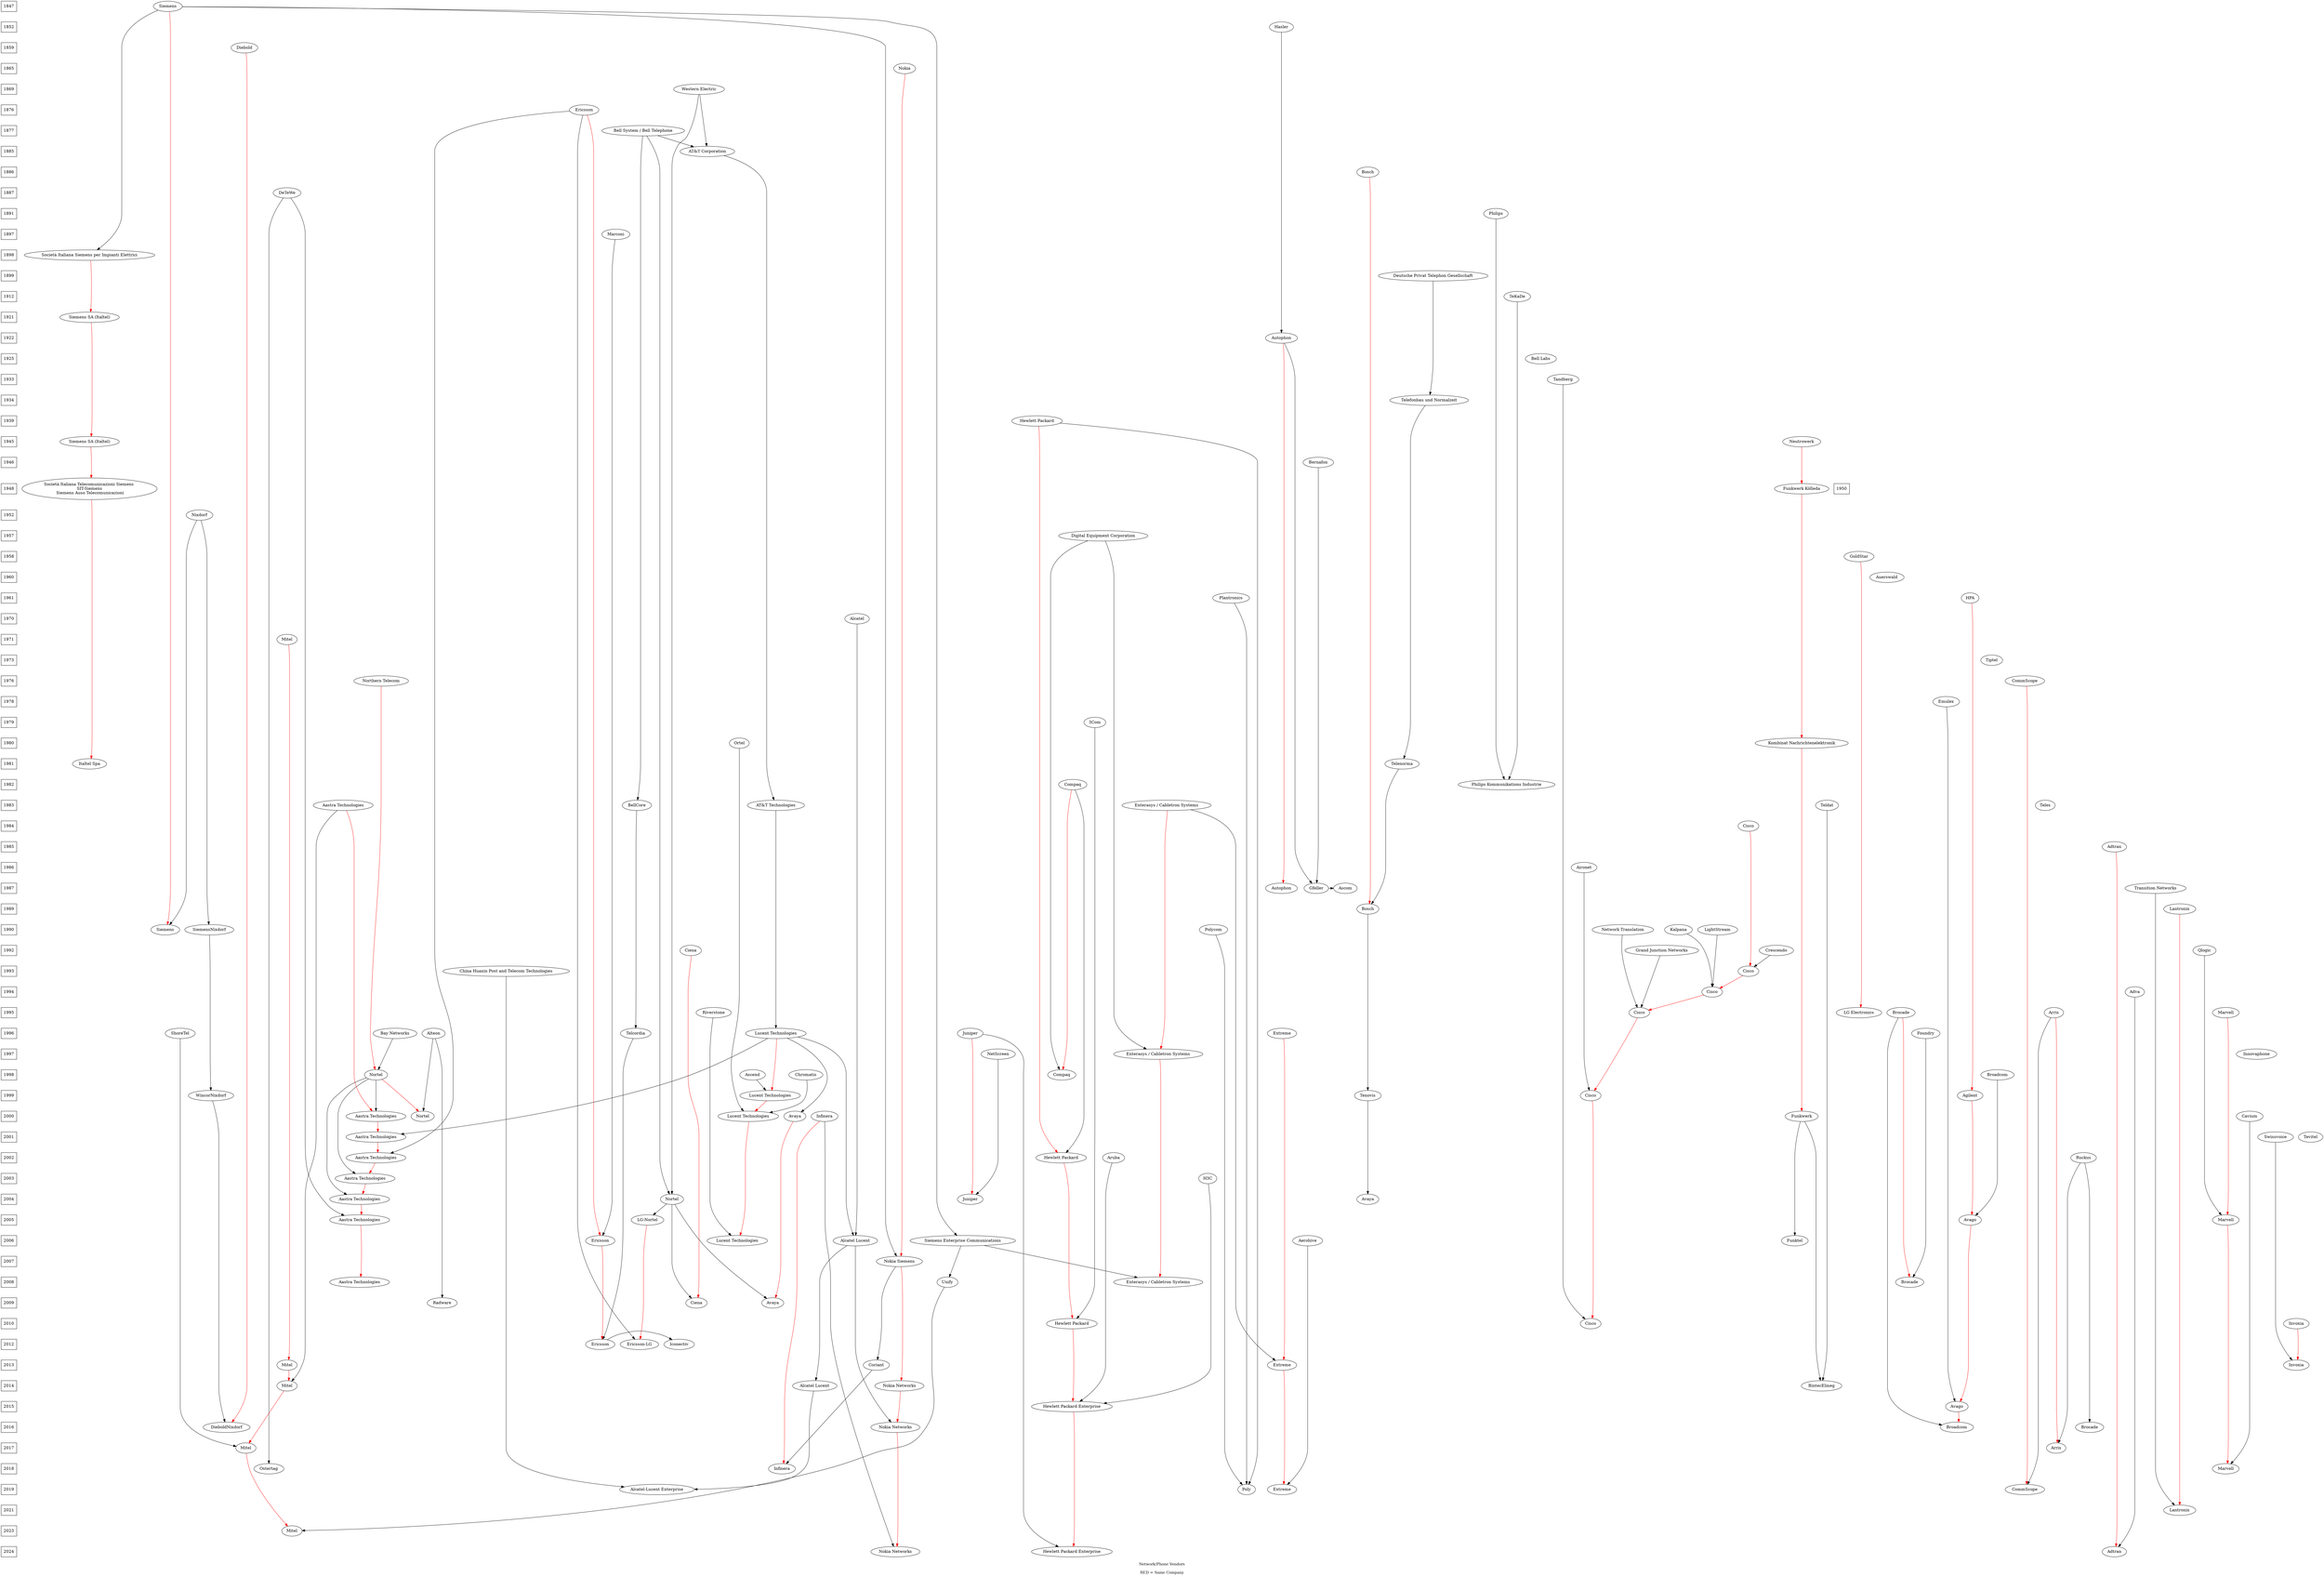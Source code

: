 digraph Vendor {
//graph [nodesep=0.5, ranksep=0.5];
//rankdir=RL;
//rankdir=LR;
clusterrank=LR
//compound=true;
//edge [dir="both"]
//concentrate=true

{
    // 1847
    rank=same;
    1847 [shape=box]
    Siemens

}

{
    // 1847
    rank=same;
    1852 [shape=box]
    Hasler

}

{
    // 1859
    rank=same;
    1859 [shape=box]
    Diebold

}

{
    // 1865
    rank=same;
    1865 [shape=box]
    Nokia

}

{
    // 1869
    rank=same;
    1869 [shape=box]
    Western [label="Western Electric"];

}

{
    // 1876
    rank=same;
    1876 [shape=box]
    Ericsson

}

{
    // 1877
    rank=same;
    1877 [shape=box]
    BellSys [label="Bell System / Bell Telephone"];

}

{
    // 1885
    rank=same;
    1885 [shape=box]
    ATTCorp [label="AT&T Corporation"];

}

{
    // 1886
    rank=same;
    1886 [shape=box]
    Bosch

}

{
    // 1887
    rank=same;
    1887 [shape=box]
    DeTeWe

}

{
    // 1891
    rank=same;
    1891 [shape=box]
    Philips

}

{
    // 1897
    rank=same;
    1897 [shape=box]
    Marconi

}

{
    // 1898
    rank=same;
    1898 [shape=box]
    Italtel [label="Società Italiana Siemens per Impianti Elettrici"];

}

{
    // 1899
    rank=same;
    1899 [shape=box]
    DeutschePrivatTelephonGesellschaft [label="Deutsche Privat Telephon Gesellschaft"];

}

{
    // 1912
    rank=same;
    1912 [shape=box]
    TeKaDe

}

{
    // 1921
    rank=same;
    1921 [shape=box]
    Italtel1921 [label="Siemens SA (Italtel)"];
}

{
    // 1922
    rank=same;
    1922 [shape=box]
    Autophon
}

{
    // 1925
    rank=same;
    1925 [shape=box]
    Bell [label="Bell Labs"];

}

{
    // 1933
    rank=same;
    1933 [shape=box]
    Tandberg

}

{
    // 1934
    rank=same;
    1934 [shape=box]
    TN [label="Telefonbau und Normalzeit"];

}

{
    // 1939
    rank=same;
    1939 [shape=box]
    HP [label="Hewlett Packard"];

}

{
    // 1945
    rank=same;
    1945 [shape=box];
    Neutrowerk
    Italtel1945 [label="Siemens SA (Italtel)"];

}

{
    // 1946
    rank=same;
    1946 [shape=box];
    Bernafon

}

{
    // 1948
    rank=same;
    1948 [shape=box];
    FunkwerkKolleda [label="Funkwerk Kölleda"];

}

{
    // 1950
    rank=same;
    1950 [shape=box];
    Italtel1950 [label="Società Italiana Telecomunicazioni Siemens \n SIT-Siemens \n Siemens Auso Telecomunicazioni"];

}

{
    // 1952
    rank=same;
    1952 [shape=box]
    Nixdorf

}

{
    // 1957
    rank=same;
    1957 [shape=box]
    DEC [label="Digital Equipment Corporation"];

}

{
    // 1958
    rank=same;
    1958 [shape=box]
    GoldStar

}

{
    // 1960
    rank=same;
    1960 [shape=box]
    Auerswald

}

{
    // 1961
    rank=same;
    1961 [shape=box]
    HPA
    Plantronics

}


{
    // 1970
    rank=same;
    1970 [shape=box]
    Alcatel

}

{
    // 1971
    rank=same;
    1971 [shape=box]
    Mitel

}

{
    // 1973
    rank=same;
    1973 [shape=box]
    Tiptel

}

{
    // 1976
    rank=same;
    1976 [shape=box]
    Northern [label="Northern Telecom"];
    CommScope

}

{
    // 1978
    rank=same;
    1978 [shape=box]
    Emulex

}

{
    // 1979
    rank=same;
    1979 [shape=box]
    ThreeCom [label="3Com"];

}

{
    //1980
    rank=same;
    1980 [shape=box]
    Ortel
    KombinatNachrichtenelektronik [label="Kombinat Nachrichtenelektronik"];

}

{
    //1981
    rank=same;
    1981 [shape=box]
    Telenorma
    Italtel1981 [label="Italtel Spa"];

}

{
    //1982
    rank=same;
    1982 [shape=box]
    Compaq
    PKI [label="Philips Kommunikations Industrie"];

}

{
    //1983
    rank=same;
    1983 [shape=box]
    ATT [label="AT&T Technologies"];
    Aastra [label="Aastra Technologies"];
    BellCore 
    Enterasys [label="Enterasys / Cabletron Systems"];
    Teles
    Teldat

}

{
    //1984
    rank=same;
    1984 [shape=box]
    Cisco

}

{
    //1985
    rank=same;
    1985 [shape=box]
    Adtran

}

{
    //1986
    rank=same;
    1986 [shape=box]
    Aironet

}

{
    //1987
    rank=same;
    1987 [shape=box]
    Transition [label="Transition Networks"];
    Autophon1987 [label="Autophon"];
    Gfeller
    Ascom

}

{   
    //1989
    rank=same;
    1989 [shape=box]
    Lantronix
    Bosch1989 [label="Bosch"];
    
}

{   
    //1990
    rank=same;
    1990 [shape=box]
    Polycom
    Kalpana
    LightStream
    NetworkTranslation [label="Network Translation"];
    Siemens1990 [label="Siemens"];
    SiemensNixdorf

}


{   
    //1992
    rank=same;
    1992 [shape=box]
    Ciena
    Qlogic
    GrandJunctionNetworks [label="Grand Junction Networks"];

}

{   
    //1993
    rank=same;
    1993 [shape=box]
    Cisco1993 [label="Cisco"]
    ChinaHuaxinPost [label="China Huaxin Post and Telecom Technologies"];

}

{   
    //1994
    rank=same;
    1994 [shape=box]
    Adva
    Cisco1994 [label="Cisco"];

}

{   
    //1995
    rank=same;
    1995 [shape=box]
    Brocade
    Riverstone
    Marvell
    Cisco1995 [label="Cisco"];
    Arris
    LGElectronics [label="LG Electronics"];

}

{   
    //1996
    rank=same;
    1996 [shape=box]
    Lucent [label="Lucent Technologies"];
    Alteon
    Bay [label="Bay Networks"];
    Telcordia
    Extreme
    Foundry
    ShoreTel
    Juniper

}

{   
    //1997
    rank=same;
    1997 [shape=box]
    Enterasys1997 [label="Enterasys / Cabletron Systems"];
    NetScreen
    Innovaphone

}


{
    //1998
    rank=same;
    1998 [shape=box]
    Nortel1998 [label="Nortel"];
    Broadcom
    Chromatis
    Compaq1998 [label="Compaq"];

}

{
    //1999
    rank=same;
    1999 [shape=box]
    Agilent
    Lucent1999 [label="Lucent Technologies"];
    Cisco1999 [label="Cisco"];
    Tenovis
    WincorNixdorf

}

{
    //2000
    rank=same;
    2000 [shape=box]
    Nortel2000 [label="Nortel"];
    Avaya
    Infinera
    Aastra2000 [label="Aastra Technologies"];
    Lucent2000 [label="Lucent Technologies"];
    Cavium
    Funkwerk

}

{
    //2001
    rank=same;
    2001 [shape=box]
    Aastra2001 [label="Aastra Technologies"];
    Swissvoice
    Tevitel

}

{
    //2002
    rank=same;
    2002 [shape=box]
    Aastra2002 [label="Aastra Technologies"];
    HP2002 [label="Hewlett Packard"];
    Aruba
    Ruckus

}

{
    //2003
    rank=same;
    2003 [shape=box]
    Aastra2003 [label="Aastra Technologies"];
    H3C

}

{
    //2004
    rank=same;
    2004 [shape=box]
    Aastra2004 [label="Aastra Technologies"];
    Juniper2004 [label="Juniper"];
    Avaya2004 [label="Avaya"]
}

{
    //2005
    rank=same;
    2005 [shape=box]
    Avago
    Aastra2005 [label="Aastra Technologies"];
    Marvell2005 [label="Marvell"]
    LGNortel [label="LG-Nortel"]

}

{
    //2006
    rank=same;
    2006 [shape=box]
    Lucent2006 [label="Lucent Technologies"];
    AlcatelLucent [label="Alcatel Lucent"];
    Ericsson2006 [label="Ericsson"];
    Aerohive
    SiemensEnt [label="Siemens Enterprise Communications"];
    Funktel

}

{
    //2007
    rank=same;
    2007 [shape=box]
    NokiaSiemens [label="Nokia Siemens"];

}

{
    //2008
    rank=same;
    2008 [shape=box]
    Unify
    Brocade2008 [label="Brocade"];
    Aastra2008 [label="Aastra Technologies"];
    Enterasys2008 [label="Enterasys / Cabletron Systems"];

}

{
    //2009
    rank=same;
    2009 [shape=box]
    Avaya2009 [label="Avaya"];
    Ciena2009 [label="Ciena"];
    Radware2009 [label="Radware"];

}

{
    //2010
    rank=same;
    2010 [shape=box]
    HP2010 [label="Hewlett Packard"];
    Cisco2010 [label="Cisco"];
    Invoxia

}

{
    //2012
    rank=same;
    2012 [shape=box]
    Ericsson2012 [label="Ericsson"];
    Iconectiv
    EricssonLG [label="Ericsson-LG"];

}

{
    //2013
    rank=same;
    2013 [shape=box]
    Coriant
    Extreme2013 [label="Extreme"];
    Mitel2013 [label="Mitel"];
    Invoxia2013 [label="Invoxia"];

}

{
    //2014
    rank=same;
    2014 [shape=box]
    NokiaNet [label="Nokia Networks"];
    Mitel2014 [label="Mitel"];
    BintecElmeg
    AlcatelLucent2014 [label="Alcatel Lucent"];

}

{
    //2015
    rank=same;
    2015 [shape=box]
    HPE [label="Hewlett Packard Enterprise"];
    Avago2015 [label="Avago"];

}

{
    //2016
    rank=same;
    2016 [shape=box]
    NokiaNet2016 [label="Nokia Networks"];
    Broadcom2016 [label="Broadcom"];
    Brocade2016 [label="Brocade"];
    DieboldNixdorf

}

{
    //2017
    rank=same;
    2017 [shape=box]
    Mitel2017 [label="Mitel"];
    Arris2017 [label="Arris"];

}
   
{
    //2018
    rank=same;
    2018 [shape=box]
    Infinera2018 [label="Infinera"];
    Marvell2018 [label="Marvell"];
    Ostertag
}

{
    //2019
    rank=same;
    2019 [shape=box]
    Extreme2019 [label="Extreme"];
    Poly
    CommScope2019 [label="CommScope"];
    ALE [label="Alcatel-Lucent Enterprise"];

}

{
    //2021
    rank=same;
    2021 [shape=box]
    Lantronix2021 [label="Lantronix"];
}

{
    //2023
    rank=same;
    2023 [shape=box]
    Mitel2023 [label="Mitel"];

}

{
    //2024
    rank=same;
    2024 [shape=box]
    Adtran2024 [label="Adtran"];
    NokiaNet2024 [label="Nokia Networks"];
    HPE2024 [label="Hewlett Packard Enterprise"];

}


    // This is an hack to make the years box on the left
    subgraph cluster_hackyears { 1847 -> 1852 -> 1859 -> 1865 -> 1869 -> 1876 -> 1877 -> 1885 -> 1886 -> 1887 -> 1891 -> 1897 -> 1898 -> 1899 -> 1912 -> 1921 -> 1922 -> 1925 -> 1933 -> 1934 -> 1939 -> 1945 -> 1946 -> 1948 -> 1952 -> 1957 -> 1958 -> 1960 -> 1961 -> 1970 -> 1971 -> 1973 -> 1976 -> 1978 -> 1979 -> 1980 -> 1981 -> 1982 -> 1983 -> 1984 -> 1985 -> 1986 -> 1987 -> 1989 -> 1990 -> 1992 -> 1993 -> 1994 -> 1995 -> 1996 -> 1997 -> 1998 -> 1999 -> 2000 -> 2001 -> 2002 -> 2003 -> 2004 -> 2005 -> 2006 -> 2007 -> 2008 -> 2009 -> 2010 -> 2012 -> 2013 -> 2014 -> 2015 -> 2016 -> 2017 -> 2018 -> 2019 -> 2021 -> 2023 -> 2024 [style="invis"] }

    // Nortel History
    subgraph cluster_nortelyears { Nortel1998 -> Nortel2000 [style="invis"] }
    Northern -> Nortel1998 -> Nortel2000 [color=red]

    // Lucent History
    subgraph cluster_lucentyears { Lucent -> Lucent1999 -> Lucent2000  -> Lucent2006 [style="invis"] }
    Lucent -> Lucent1999 -> Lucent2000 -> Lucent2006 [color=red]

    // Adtran History
    subgraph cluster_adtranyears { Adtran -> Adtran2024 [style="invis"] }
    Adtran -> Adtran2024 [color=red]

    // Avaya History
    subgraph cluster_avayayears { Avaya -> Avaya2009 [style="invis"] }
    Avaya -> Avaya2009 [color=red]

    //HP History
    subgraph cluster_hp { HP -> HP2002 -> HP2010 -> HPE [style="invis"] }
    HP -> HP2002 -> HP2010 -> HPE [color=red]

    // Nokia History
    subgraph cluster_nokiayears { Nokia -> NokiaSiemens -> NokiaNet -> NokiaNet2016 -> NokiaNet2024 [style="invis"] }
    Nokia -> NokiaSiemens -> NokiaNet -> NokiaNet2016 -> NokiaNet2024 [color=red]

    //Ericsson History
    subgraph cluster_ericssonyears { Ericsson -> Ericsson2006 -> Ericsson2012 [style="invis"] }
    Ericsson -> Ericsson2006 -> Ericsson2012 [color=red]

    //Infinera History
    subgraph cluster_infinerayears { Infinera -> Infinera2018 [style="invis"] }
    Infinera -> Infinera2018 [color=red]

    //Infinera History
    subgraph cluster_cienayears { Ciena -> Ciena2009 [style="invis"] }
    Ciena -> Ciena2009 [color=red]

    //Mitel History
    subgraph cluster_mitelyears { Mitel -> Mitel2013 -> Mitel2014 -> Mitel2023 [style="invis"] }
    Mitel -> Mitel2013 -> Mitel2014 -> Mitel2017 -> Mitel2023 [color=red]

    //Extreme History
    subgraph cluster_extremeyears { Extreme -> Extreme2013-> Extreme2019 [style="invis"] }
    Extreme -> Extreme2013-> Extreme2019 [color=red]

    //Brocade History
    subgraph cluster_brocadeyears { Brocade -> Brocade2008 [style="invis"] }
    Brocade -> Brocade2008 [color=red]

    //Lantronix History
    subgraph cluster_lantronixyears { Lantronix -> Lantronix2021 [style="invis"] }
    Lantronix -> Lantronix2021 [color=red]

    //Aastra History
    subgraph cluster_broadcomyears {   Aastra -> Aastra2000 -> Aastra2001 -> Aastra2002 -> Aastra2003 -> Aastra2004 -> Aastra2005 -> Aastra2008 [style="invis"] }
    Aastra -> Aastra2000 -> Aastra2001 -> Aastra2002 -> Aastra2003 -> Aastra2004 -> Aastra2005 -> Aastra2008 [color=red]

    //Broadcom History
    subgraph cluster_broadcomyears {  HPA -> Agilent -> Avago -> Avago2015 -> Broadcom2016 [style="invis"] }
    HPA -> Agilent -> Avago -> Avago2015 -> Broadcom2016 [color=red]
    Broadcom -> Avago

    //HPE History
    subgraph cluster_hpeyears {  HPE -> HPE2024 [style="invis"] }
    HPE -> HPE2024 [color=red]
    
    //Compaq History
    subgraph cluster_compaqyears { Lantronix -> Lantronix2021 [style="invis"] }
    Compaq -> Compaq1998 [color=red]
    
    //Marvell History
    subgraph cluster_marvellyears { Marvell -> Marvell2005 -> Marvell2018 [style="invis"] }
    Marvell -> Marvell2005 -> Marvell2018 [color=red]

    //Cisco History
    subgraph cluster_ciscoyears { Cisco -> Cisco1993 -> Cisco1994 -> Cisco1995 -> Cisco1999 -> Cisco2010 [style="invis"] }
    Cisco -> Cisco1993 -> Cisco1994 -> Cisco1995 -> Cisco1999 -> Cisco2010 [color=red]

    //Juniper History
    subgraph cluster_juniperyears { Juniper -> Juniper2004 [style="invis"] }
    Juniper -> Juniper2004 [color=red]

    //Cabletron Enterasys History
    subgraph cluster_enterasysyears { Enterasys -> Enterasys1997 -> Enterasys2008 [style="invis"] }
    Enterasys -> Enterasys1997 -> Enterasys2008 [color=red]

    // Commscope History
    subgraph cluster_commscopyears { CommScope -> CommScope2019 [style="invis"] }
    CommScope -> CommScope2019 [color=red]

    // Arris History
    subgraph cluster_arrisyears { Arris -> Arris2017 [style="invis"] }
    Arris -> Arris2017 [color=red]

    // Arris History
    subgraph cluster_boschyears { Bosch -> Bosch1989 [style="invis"] }
    Bosch -> Bosch1989 [color=red]

    // Arris History
    subgraph cluster_siemensyears { Siemens -> Siemens1990 [style="invis"] }
    Siemens -> Siemens1990 [color=red]

    // Arris History
    subgraph cluster_dieboldyears { Diebold -> DieboldNixdorf [style="invis"] }
    Diebold -> DieboldNixdorf [color=red]

    // Invoxia History
    subgraph cluster_invoxiayears { Invoxia -> Invoxia2013 [style="invis"] }
    Invoxia -> Invoxia2013 [color=red]
    
    // Autophon History
    subgraph cluster_Autophonyears { Autophon -> Autophon1987 [style="invis"] }
    Autophon -> Autophon1987 [color=red]

    // LG History
    subgraph cluster_lgyears { GoldStar -> LGElectronics [style="invis"] }
    GoldStar -> LGElectronics [color=red]

    // Italtel History
    subgraph cluster_italtelyears { Italtel -> Italtel1921 -> Italtel1945 -> Italtel1950 -> Italtel1981 [style="invis"] }
    Italtel -> Italtel1921 -> Italtel1945 -> Italtel1950 -> Italtel1981 [color=red]


    // Neutrowerk History
    // Not accurate in 1992 two VEB company merged, but I don't understand how
    Neutrowerk -> FunkwerkKolleda -> KombinatNachrichtenelektronik -> Funkwerk [color=red]

// Acquisition List

BellSys -> BellCore -> Telcordia -> Ericsson2012 -> Iconectiv

Alcatel -> AlcatelLucent -> AlcatelLucent2014 -> ALE

Western -> ATTCorp
BellSys -> ATTCorp -> ATT

Bay -> Nortel1998

Alteon -> Nortel2000
Alteon -> Radware2009

BellSys -> Nortel
Western -> Nortel
Nortel -> Avaya2009
Lucent -> Avaya

// Lucent Stuff
ATT -> Lucent -> AlcatelLucent -> NokiaNet2016
ChinaHuaxinPost -> ALE

// Lucent Acquisitions
Ascend -> Lucent1999
Chromatis -> Lucent2000
Ortel -> Lucent2000

Nortel -> Ciena2009

// Siemens and Nokia Stuff
NokiaSiemens -> Coriant -> Infinera2018
Infinera -> NokiaNet2024
Siemens -> NokiaSiemens
Siemens -> SiemensEnt -> Unify
SiemensEnt -> Enterasys2008
Siemens -> Italtel

Nixdorf -> Siemens1990
Nixdorf -> SiemensNixdorf -> WincorNixdorf -> DieboldNixdorf

Adva -> Adtran2024

// I don't know when it was founded ????
//Patapsco -> 
Transition -> Lantronix2021
Marconi -> Ericsson2006


//Ericsson -> Saab 
//Tandberg -> Ericsson // Video Encoder


//Matra -> Aastra
Lucent -> Aastra2001 //Video
Ericsson -> Aastra2002 // Cable
Nortel1998 -> Aastra2000 //Phone
Nortel1998 -> Aastra2003 //CVX CSG
Nortel1998 -> Aastra2004 //Ascom

Aastra -> Mitel2014
DeTeWe -> Aastra2005
DeTeWe -> Ostertag
ShoreTel -> Mitel2017
Unify -> Mitel2023

Aerohive -> Extreme2019
Enterasys -> Extreme2013

// LG and Nortel later acquired by Ericsson
Nortel -> LGNortel
Ericsson -> EricssonLG
LGNortel -> EricssonLG [color=red]


Aruba -> HPE
ThreeCom -> HP2010
H3C -> HPE // Owned by 49%

Ruckus -> Brocade2016
Ruckus -> Arris2017
Foundry -> Brocade2008

Brocade -> Broadcom2016
Emulex -> Avago2015

Cavium -> Marvell2018
Qlogic -> Marvell2005

HP -> Poly
Plantronics -> Poly
Polycom -> Poly

DEC -> Enterasys1997
DEC -> Compaq1998
Compaq -> HP2002
Riverstone -> Lucent2006

NetScreen -> Juniper2004
Juniper -> HPE2024

Crescendo -> Cisco1993
Kalpana -> Cisco1994
LightStream -> Cisco1994
GrandJunctionNetworks -> Cisco1995
NetworkTranslation -> Cisco1995
Aironet -> Cisco1999
Tandberg -> Cisco2010

Arris -> CommScope2019

Swissvoice -> Invoxia2013

// To fix the spinoff
DeutschePrivatTelephonGesellschaft -> TN -> Telenorma  -> Bosch1989 -> Tenovis -> Avaya2004


Philips -> PKI //Spinoff
TeKaDe -> PKI // This is more complicated https://www.cryptomuseum.com/manuf/tekade/index.htm

Funkwerk -> Funktel //Spinoff
Funkwerk -> BintecElmeg //SpinOff 
Teldat -> BintecElmeg //Subsidiary


Bernafon -> Gfeller
Autophon -> Gfeller // http://www.armyradio.ch/radio-e/autophon-firma-e.htm
Gfeller -> Ascom

Hasler -> Autophon


// Really complicate stuff:

//Zellweger https://www.cryptomuseum.com/manuf/zellweger/index.htm 

// Ackermann not found
// Artem not found
// Tritel not sure

// Hagenuk need more research


label = "\nNetwork/Phone Vendors\n\nRED = Same Company";
fontsize=13;
}